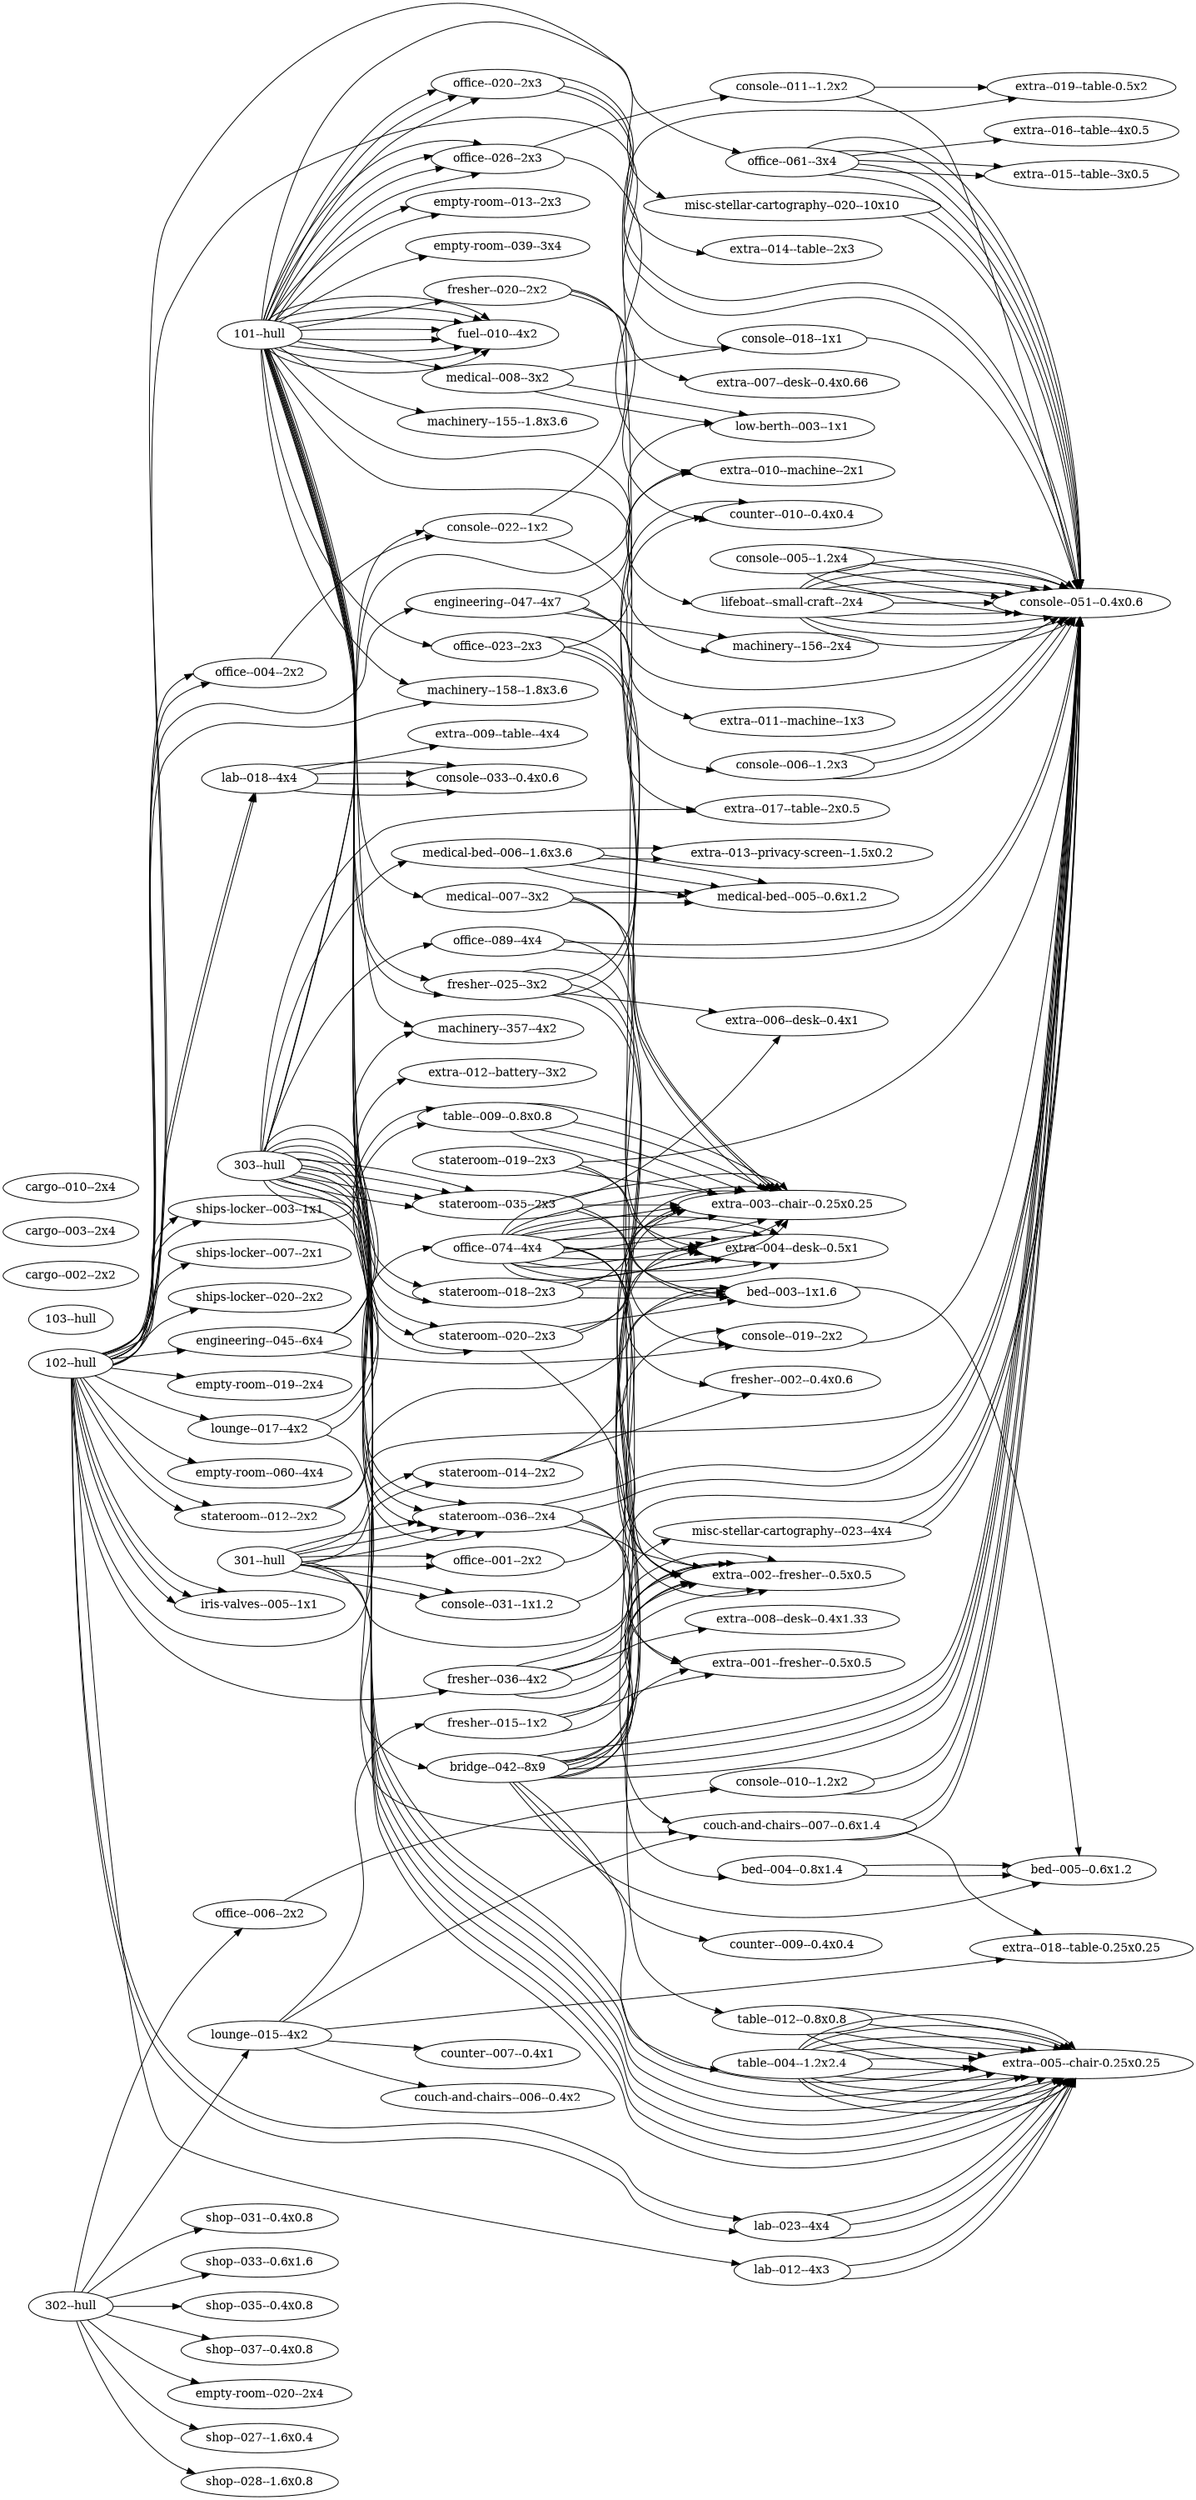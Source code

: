 
digraph symbolGraph {
  
  size = "20,20";
  rankdir = "LR";

  "101--hull"
  "102--hull"
  "103--hull"
  "301--hull"
  "302--hull"
  "303--hull"
  "bed--003--1x1.6"
  "bed--004--0.8x1.4"
  "bed--005--0.6x1.2"
  "bridge--042--8x9"
  "cargo--002--2x2"
  "cargo--003--2x4"
  "cargo--010--2x4"
  "console--005--1.2x4"
  "console--006--1.2x3"
  "console--010--1.2x2"
  "console--011--1.2x2"
  "console--018--1x1"
  "console--019--2x2"
  "console--022--1x2"
  "console--031--1x1.2"
  "console--033--0.4x0.6"
  "console--051--0.4x0.6"
  "couch-and-chairs--006--0.4x2"
  "couch-and-chairs--007--0.6x1.4"
  "counter--007--0.4x1"
  "counter--009--0.4x0.4"
  "counter--010--0.4x0.4"
  "empty-room--013--2x3"
  "empty-room--019--2x4"
  "empty-room--020--2x4"
  "empty-room--039--3x4"
  "empty-room--060--4x4"
  "engineering--045--6x4"
  "engineering--047--4x7"
  "extra--001--fresher--0.5x0.5"
  "extra--002--fresher--0.5x0.5"
  "extra--003--chair--0.25x0.25"
  "extra--004--desk--0.5x1"
  "extra--005--chair-0.25x0.25"
  "extra--006--desk--0.4x1"
  "extra--007--desk--0.4x0.66"
  "extra--008--desk--0.4x1.33"
  "extra--009--table--4x4"
  "extra--010--machine--2x1"
  "extra--011--machine--1x3"
  "extra--012--battery--3x2"
  "extra--013--privacy-screen--1.5x0.2"
  "extra--014--table--2x3"
  "extra--015--table--3x0.5"
  "extra--016--table--4x0.5"
  "extra--017--table--2x0.5"
  "extra--018--table-0.25x0.25"
  "extra--019--table-0.5x2"
  "fresher--002--0.4x0.6"
  "fresher--015--1x2"
  "fresher--020--2x2"
  "fresher--025--3x2"
  "fresher--036--4x2"
  "fuel--010--4x2"
  "iris-valves--005--1x1"
  "lab--012--4x3"
  "lab--018--4x4"
  "lab--023--4x4"
  "lifeboat--small-craft--2x4"
  "lounge--015--4x2"
  "lounge--017--4x2"
  "low-berth--003--1x1"
  "machinery--155--1.8x3.6"
  "machinery--156--2x4"
  "machinery--158--1.8x3.6"
  "machinery--357--4x2"
  "medical--007--3x2"
  "medical--008--3x2"
  "medical-bed--005--0.6x1.2"
  "medical-bed--006--1.6x3.6"
  "misc-stellar-cartography--020--10x10"
  "misc-stellar-cartography--023--4x4"
  "office--001--2x2"
  "office--004--2x2"
  "office--006--2x2"
  "office--020--2x3"
  "office--023--2x3"
  "office--026--2x3"
  "office--061--3x4"
  "office--074--4x4"
  "office--089--4x4"
  "ships-locker--003--1x1"
  "ships-locker--007--2x1"
  "ships-locker--020--2x2"
  "shop--027--1.6x0.4"
  "shop--028--1.6x0.8"
  "shop--031--0.4x0.8"
  "shop--033--0.6x1.6"
  "shop--035--0.4x0.8"
  "shop--037--0.4x0.8"
  "stateroom--012--2x2"
  "stateroom--014--2x2"
  "stateroom--018--2x3"
  "stateroom--019--2x3"
  "stateroom--020--2x3"
  "stateroom--035--2x3"
  "stateroom--036--2x4"
  "table--004--1.2x2.4"
  "table--009--0.8x0.8"
  "table--012--0.8x0.8"


  "101--hull" -> "office--026--2x3" 
  "101--hull" -> "office--026--2x3" 
  "101--hull" -> "office--026--2x3" 
  "101--hull" -> "office--026--2x3" 
  "101--hull" -> "stateroom--020--2x3" 
  "101--hull" -> "stateroom--020--2x3" 
  "101--hull" -> "stateroom--020--2x3" 
  "101--hull" -> "empty-room--013--2x3" 
  "101--hull" -> "empty-room--013--2x3" 
  "101--hull" -> "office--020--2x3" 
  "101--hull" -> "office--020--2x3" 
  "101--hull" -> "office--020--2x3" 
  "101--hull" -> "office--023--2x3" 
  "101--hull" -> "fresher--020--2x2" 
  "101--hull" -> "stateroom--018--2x3" 
  "101--hull" -> "stateroom--018--2x3" 
  "101--hull" -> "fresher--025--3x2" 
  "101--hull" -> "fresher--025--3x2" 
  "101--hull" -> "office--061--3x4" 
  "101--hull" -> "medical--007--3x2" 
  "101--hull" -> "empty-room--039--3x4" 
  "101--hull" -> "medical--008--3x2" 
  "101--hull" -> "lifeboat--small-craft--2x4" 
  "101--hull" -> "fuel--010--4x2" 
  "101--hull" -> "fuel--010--4x2" 
  "101--hull" -> "fuel--010--4x2" 
  "101--hull" -> "fuel--010--4x2" 
  "101--hull" -> "fuel--010--4x2" 
  "101--hull" -> "fuel--010--4x2" 
  "101--hull" -> "fuel--010--4x2" 
  "101--hull" -> "fuel--010--4x2" 
  "101--hull" -> "machinery--158--1.8x3.6" 
  "101--hull" -> "machinery--156--2x4" 
  "101--hull" -> "machinery--155--1.8x3.6" 
  "101--hull" -> "machinery--357--4x2" 
  "102--hull" -> "iris-valves--005--1x1" 
  "102--hull" -> "iris-valves--005--1x1" 
  "102--hull" -> "iris-valves--005--1x1" 
  "102--hull" -> "stateroom--012--2x2" 
  "102--hull" -> "stateroom--012--2x2" 
  "102--hull" -> "office--004--2x2" 
  "102--hull" -> "office--004--2x2" 
  "102--hull" -> "fresher--036--4x2" 
  "102--hull" -> "engineering--045--6x4" 
  "102--hull" -> "lab--018--4x4" 
  "102--hull" -> "lab--018--4x4" 
  "102--hull" -> "lab--012--4x3" 
  "102--hull" -> "lab--023--4x4" 
  "102--hull" -> "lab--023--4x4" 
  "102--hull" -> "office--074--4x4" 
  "102--hull" -> "engineering--047--4x7" 
  "102--hull" -> "ships-locker--003--1x1" 
  "102--hull" -> "misc-stellar-cartography--020--10x10" 
  "102--hull" -> "ships-locker--020--2x2" 
  "102--hull" -> "ships-locker--007--2x1" 
  "102--hull" -> "ships-locker--003--1x1" 
  "102--hull" -> "empty-room--019--2x4" 
  "102--hull" -> "empty-room--060--4x4" 
  "102--hull" -> "console--018--1x1" 
  "102--hull" -> "machinery--158--1.8x3.6" 
  "102--hull" -> "lounge--017--4x2" 
  "301--hull" -> "stateroom--014--2x2" 
  "301--hull" -> "stateroom--014--2x2" 
  "301--hull" -> "stateroom--036--2x4" 
  "301--hull" -> "stateroom--036--2x4" 
  "301--hull" -> "stateroom--036--2x4" 
  "301--hull" -> "office--001--2x2" 
  "301--hull" -> "office--001--2x2" 
  "301--hull" -> "misc-stellar-cartography--023--4x4" 
  "301--hull" -> "bridge--042--8x9" 
  "301--hull" -> "console--031--1x1.2" 
  "301--hull" -> "console--031--1x1.2" 
  "302--hull" -> "office--006--2x2" 
  "302--hull" -> "lounge--015--4x2" 
  "302--hull" -> "empty-room--020--2x4" 
  "302--hull" -> "shop--027--1.6x0.4" 
  "302--hull" -> "shop--028--1.6x0.8" 
  "302--hull" -> "shop--031--0.4x0.8" 
  "302--hull" -> "shop--033--0.6x1.6" 
  "302--hull" -> "shop--035--0.4x0.8" 
  "302--hull" -> "shop--037--0.4x0.8" 
  "303--hull" -> "stateroom--036--2x4" 
  "303--hull" -> "stateroom--036--2x4" 
  "303--hull" -> "stateroom--036--2x4" 
  "303--hull" -> "stateroom--036--2x4" 
  "303--hull" -> "stateroom--035--2x3" 
  "303--hull" -> "stateroom--035--2x3" 
  "303--hull" -> "stateroom--035--2x3" 
  "303--hull" -> "stateroom--035--2x3" 
  "303--hull" -> "medical-bed--006--1.6x3.6" 
  "303--hull" -> "office--089--4x4" 
  "303--hull" -> "console--022--1x2" 
  "303--hull" -> "extra--005--chair-0.25x0.25" 
  "303--hull" -> "extra--005--chair-0.25x0.25" 
  "303--hull" -> "extra--005--chair-0.25x0.25" 
  "303--hull" -> "extra--005--chair-0.25x0.25" 
  "303--hull" -> "extra--005--chair-0.25x0.25" 
  "303--hull" -> "extra--005--chair-0.25x0.25" 
  "303--hull" -> "extra--005--chair-0.25x0.25" 
  "303--hull" -> "low-berth--003--1x1" 
  "303--hull" -> "extra--017--table--2x0.5" 
  "bed--003--1x1.6" -> "bed--005--0.6x1.2" 
  "bed--004--0.8x1.4" -> "bed--005--0.6x1.2" 
  "bed--004--0.8x1.4" -> "bed--005--0.6x1.2" 
  "bridge--042--8x9" -> "console--051--0.4x0.6" 
  "bridge--042--8x9" -> "console--051--0.4x0.6" 
  "bridge--042--8x9" -> "console--051--0.4x0.6" 
  "bridge--042--8x9" -> "console--051--0.4x0.6" 
  "bridge--042--8x9" -> "extra--003--chair--0.25x0.25" 
  "bridge--042--8x9" -> "extra--003--chair--0.25x0.25" 
  "bridge--042--8x9" -> "extra--004--desk--0.5x1" 
  "bridge--042--8x9" -> "table--004--1.2x2.4" 
  "bridge--042--8x9" -> "bed--005--0.6x1.2" 
  "bridge--042--8x9" -> "extra--001--fresher--0.5x0.5" 
  "bridge--042--8x9" -> "extra--002--fresher--0.5x0.5" 
  "bridge--042--8x9" -> "extra--002--fresher--0.5x0.5" 
  "bridge--042--8x9" -> "counter--009--0.4x0.4" 
  "console--005--1.2x4" -> "console--051--0.4x0.6" 
  "console--005--1.2x4" -> "console--051--0.4x0.6" 
  "console--005--1.2x4" -> "console--051--0.4x0.6" 
  "console--005--1.2x4" -> "console--051--0.4x0.6" 
  "console--006--1.2x3" -> "console--051--0.4x0.6" 
  "console--006--1.2x3" -> "console--051--0.4x0.6" 
  "console--006--1.2x3" -> "console--051--0.4x0.6" 
  "console--010--1.2x2" -> "console--051--0.4x0.6" 
  "console--010--1.2x2" -> "console--051--0.4x0.6" 
  "console--011--1.2x2" -> "console--051--0.4x0.6" 
  "console--011--1.2x2" -> "extra--019--table-0.5x2" 
  "console--018--1x1" -> "console--051--0.4x0.6" 
  "console--019--2x2" -> "console--051--0.4x0.6" 
  "console--022--1x2" -> "console--051--0.4x0.6" 
  "console--022--1x2" -> "extra--019--table-0.5x2" 
  "console--031--1x1.2" -> "console--051--0.4x0.6" 
  "couch-and-chairs--007--0.6x1.4" -> "console--051--0.4x0.6" 
  "couch-and-chairs--007--0.6x1.4" -> "console--051--0.4x0.6" 
  "couch-and-chairs--007--0.6x1.4" -> "extra--018--table-0.25x0.25" 
  "engineering--045--6x4" -> "console--019--2x2" 
  "engineering--045--6x4" -> "machinery--357--4x2" 
  "engineering--045--6x4" -> "extra--012--battery--3x2" 
  "engineering--047--4x7" -> "console--006--1.2x3" 
  "engineering--047--4x7" -> "machinery--156--2x4" 
  "engineering--047--4x7" -> "extra--010--machine--2x1" 
  "engineering--047--4x7" -> "extra--011--machine--1x3" 
  "fresher--015--1x2" -> "extra--002--fresher--0.5x0.5" 
  "fresher--015--1x2" -> "extra--002--fresher--0.5x0.5" 
  "fresher--015--1x2" -> "extra--001--fresher--0.5x0.5" 
  "fresher--020--2x2" -> "extra--007--desk--0.4x0.66" 
  "fresher--020--2x2" -> "counter--010--0.4x0.4" 
  "fresher--020--2x2" -> "extra--002--fresher--0.5x0.5" 
  "fresher--025--3x2" -> "extra--002--fresher--0.5x0.5" 
  "fresher--025--3x2" -> "extra--002--fresher--0.5x0.5" 
  "fresher--025--3x2" -> "extra--002--fresher--0.5x0.5" 
  "fresher--025--3x2" -> "counter--010--0.4x0.4" 
  "fresher--025--3x2" -> "counter--010--0.4x0.4" 
  "fresher--025--3x2" -> "extra--006--desk--0.4x1" 
  "fresher--036--4x2" -> "extra--002--fresher--0.5x0.5" 
  "fresher--036--4x2" -> "extra--002--fresher--0.5x0.5" 
  "fresher--036--4x2" -> "extra--002--fresher--0.5x0.5" 
  "fresher--036--4x2" -> "extra--002--fresher--0.5x0.5" 
  "fresher--036--4x2" -> "extra--008--desk--0.4x1.33" 
  "lab--012--4x3" -> "extra--005--chair-0.25x0.25" 
  "lab--012--4x3" -> "extra--005--chair-0.25x0.25" 
  "lab--018--4x4" -> "extra--009--table--4x4" 
  "lab--018--4x4" -> "console--033--0.4x0.6" 
  "lab--018--4x4" -> "console--033--0.4x0.6" 
  "lab--018--4x4" -> "console--033--0.4x0.6" 
  "lab--018--4x4" -> "console--033--0.4x0.6" 
  "lab--023--4x4" -> "extra--005--chair-0.25x0.25" 
  "lab--023--4x4" -> "extra--005--chair-0.25x0.25" 
  "lab--023--4x4" -> "extra--005--chair-0.25x0.25" 
  "lifeboat--small-craft--2x4" -> "console--051--0.4x0.6" 
  "lifeboat--small-craft--2x4" -> "console--051--0.4x0.6" 
  "lifeboat--small-craft--2x4" -> "console--051--0.4x0.6" 
  "lifeboat--small-craft--2x4" -> "console--051--0.4x0.6" 
  "lifeboat--small-craft--2x4" -> "console--051--0.4x0.6" 
  "lifeboat--small-craft--2x4" -> "console--051--0.4x0.6" 
  "lifeboat--small-craft--2x4" -> "console--051--0.4x0.6" 
  "lifeboat--small-craft--2x4" -> "console--051--0.4x0.6" 
  "lifeboat--small-craft--2x4" -> "console--051--0.4x0.6" 
  "lounge--015--4x2" -> "couch-and-chairs--006--0.4x2" 
  "lounge--015--4x2" -> "couch-and-chairs--007--0.6x1.4" 
  "lounge--015--4x2" -> "extra--018--table-0.25x0.25" 
  "lounge--015--4x2" -> "fresher--015--1x2" 
  "lounge--015--4x2" -> "counter--007--0.4x1" 
  "lounge--017--4x2" -> "table--009--0.8x0.8" 
  "lounge--017--4x2" -> "couch-and-chairs--007--0.6x1.4" 
  "lounge--017--4x2" -> "table--009--0.8x0.8" 
  "medical--007--3x2" -> "extra--004--desk--0.5x1" 
  "medical--007--3x2" -> "extra--003--chair--0.25x0.25" 
  "medical--007--3x2" -> "medical-bed--005--0.6x1.2" 
  "medical--007--3x2" -> "medical-bed--005--0.6x1.2" 
  "medical--008--3x2" -> "console--018--1x1" 
  "medical--008--3x2" -> "low-berth--003--1x1" 
  "medical--008--3x2" -> "low-berth--003--1x1" 
  "medical-bed--006--1.6x3.6" -> "extra--013--privacy-screen--1.5x0.2" 
  "medical-bed--006--1.6x3.6" -> "medical-bed--005--0.6x1.2" 
  "medical-bed--006--1.6x3.6" -> "medical-bed--005--0.6x1.2" 
  "medical-bed--006--1.6x3.6" -> "medical-bed--005--0.6x1.2" 
  "medical-bed--006--1.6x3.6" -> "extra--013--privacy-screen--1.5x0.2" 
  "misc-stellar-cartography--020--10x10" -> "console--051--0.4x0.6" 
  "misc-stellar-cartography--020--10x10" -> "console--051--0.4x0.6" 
  "misc-stellar-cartography--023--4x4" -> "console--051--0.4x0.6" 
  "misc-stellar-cartography--023--4x4" -> "console--051--0.4x0.6" 
  "office--001--2x2" -> "console--019--2x2" 
  "office--004--2x2" -> "console--022--1x2" 
  "office--006--2x2" -> "console--010--1.2x2" 
  "office--020--2x3" -> "extra--014--table--2x3" 
  "office--020--2x3" -> "console--051--0.4x0.6" 
  "office--020--2x3" -> "console--051--0.4x0.6" 
  "office--023--2x3" -> "extra--010--machine--2x1" 
  "office--023--2x3" -> "extra--003--chair--0.25x0.25" 
  "office--023--2x3" -> "extra--003--chair--0.25x0.25" 
  "office--023--2x3" -> "extra--017--table--2x0.5" 
  "office--026--2x3" -> "extra--010--machine--2x1" 
  "office--026--2x3" -> "console--011--1.2x2" 
  "office--061--3x4" -> "console--051--0.4x0.6" 
  "office--061--3x4" -> "console--051--0.4x0.6" 
  "office--061--3x4" -> "console--051--0.4x0.6" 
  "office--061--3x4" -> "console--051--0.4x0.6" 
  "office--061--3x4" -> "extra--015--table--3x0.5" 
  "office--061--3x4" -> "extra--015--table--3x0.5" 
  "office--061--3x4" -> "extra--016--table--4x0.5" 
  "office--074--4x4" -> "extra--004--desk--0.5x1" 
  "office--074--4x4" -> "extra--003--chair--0.25x0.25" 
  "office--074--4x4" -> "extra--004--desk--0.5x1" 
  "office--074--4x4" -> "extra--003--chair--0.25x0.25" 
  "office--074--4x4" -> "extra--004--desk--0.5x1" 
  "office--074--4x4" -> "extra--003--chair--0.25x0.25" 
  "office--074--4x4" -> "extra--004--desk--0.5x1" 
  "office--074--4x4" -> "extra--003--chair--0.25x0.25" 
  "office--074--4x4" -> "extra--004--desk--0.5x1" 
  "office--074--4x4" -> "extra--003--chair--0.25x0.25" 
  "office--074--4x4" -> "extra--004--desk--0.5x1" 
  "office--074--4x4" -> "extra--003--chair--0.25x0.25" 
  "office--074--4x4" -> "extra--004--desk--0.5x1" 
  "office--074--4x4" -> "extra--003--chair--0.25x0.25" 
  "office--074--4x4" -> "table--012--0.8x0.8" 
  "office--074--4x4" -> "extra--001--fresher--0.5x0.5" 
  "office--074--4x4" -> "extra--002--fresher--0.5x0.5" 
  "office--089--4x4" -> "console--051--0.4x0.6" 
  "office--089--4x4" -> "console--051--0.4x0.6" 
  "office--089--4x4" -> "console--019--2x2" 
  "stateroom--012--2x2" -> "bed--003--1x1.6" 
  "stateroom--012--2x2" -> "console--051--0.4x0.6" 
  "stateroom--014--2x2" -> "bed--003--1x1.6" 
  "stateroom--014--2x2" -> "fresher--002--0.4x0.6" 
  "stateroom--018--2x3" -> "bed--003--1x1.6" 
  "stateroom--018--2x3" -> "bed--003--1x1.6" 
  "stateroom--018--2x3" -> "extra--003--chair--0.25x0.25" 
  "stateroom--018--2x3" -> "extra--004--desk--0.5x1" 
  "stateroom--019--2x3" -> "extra--003--chair--0.25x0.25" 
  "stateroom--019--2x3" -> "bed--003--1x1.6" 
  "stateroom--019--2x3" -> "extra--004--desk--0.5x1" 
  "stateroom--019--2x3" -> "console--051--0.4x0.6" 
  "stateroom--020--2x3" -> "bed--003--1x1.6" 
  "stateroom--020--2x3" -> "extra--003--chair--0.25x0.25" 
  "stateroom--020--2x3" -> "extra--004--desk--0.5x1" 
  "stateroom--020--2x3" -> "couch-and-chairs--007--0.6x1.4" 
  "stateroom--035--2x3" -> "bed--003--1x1.6" 
  "stateroom--035--2x3" -> "fresher--002--0.4x0.6" 
  "stateroom--035--2x3" -> "extra--003--chair--0.25x0.25" 
  "stateroom--035--2x3" -> "extra--006--desk--0.4x1" 
  "stateroom--036--2x4" -> "console--051--0.4x0.6" 
  "stateroom--036--2x4" -> "console--051--0.4x0.6" 
  "stateroom--036--2x4" -> "extra--001--fresher--0.5x0.5" 
  "stateroom--036--2x4" -> "extra--002--fresher--0.5x0.5" 
  "stateroom--036--2x4" -> "bed--004--0.8x1.4" 
  "table--004--1.2x2.4" -> "extra--005--chair-0.25x0.25" 
  "table--004--1.2x2.4" -> "extra--005--chair-0.25x0.25" 
  "table--004--1.2x2.4" -> "extra--005--chair-0.25x0.25" 
  "table--004--1.2x2.4" -> "extra--005--chair-0.25x0.25" 
  "table--004--1.2x2.4" -> "extra--005--chair-0.25x0.25" 
  "table--004--1.2x2.4" -> "extra--005--chair-0.25x0.25" 
  "table--004--1.2x2.4" -> "extra--005--chair-0.25x0.25" 
  "table--004--1.2x2.4" -> "extra--005--chair-0.25x0.25" 
  "table--004--1.2x2.4" -> "extra--005--chair-0.25x0.25" 
  "table--004--1.2x2.4" -> "extra--005--chair-0.25x0.25" 
  "table--009--0.8x0.8" -> "extra--003--chair--0.25x0.25" 
  "table--009--0.8x0.8" -> "extra--003--chair--0.25x0.25" 
  "table--009--0.8x0.8" -> "extra--003--chair--0.25x0.25" 
  "table--009--0.8x0.8" -> "extra--003--chair--0.25x0.25" 
  "table--012--0.8x0.8" -> "extra--005--chair-0.25x0.25" 
  "table--012--0.8x0.8" -> "extra--005--chair-0.25x0.25" 
  "table--012--0.8x0.8" -> "extra--005--chair-0.25x0.25" 
  "table--012--0.8x0.8" -> "extra--005--chair-0.25x0.25" 


}